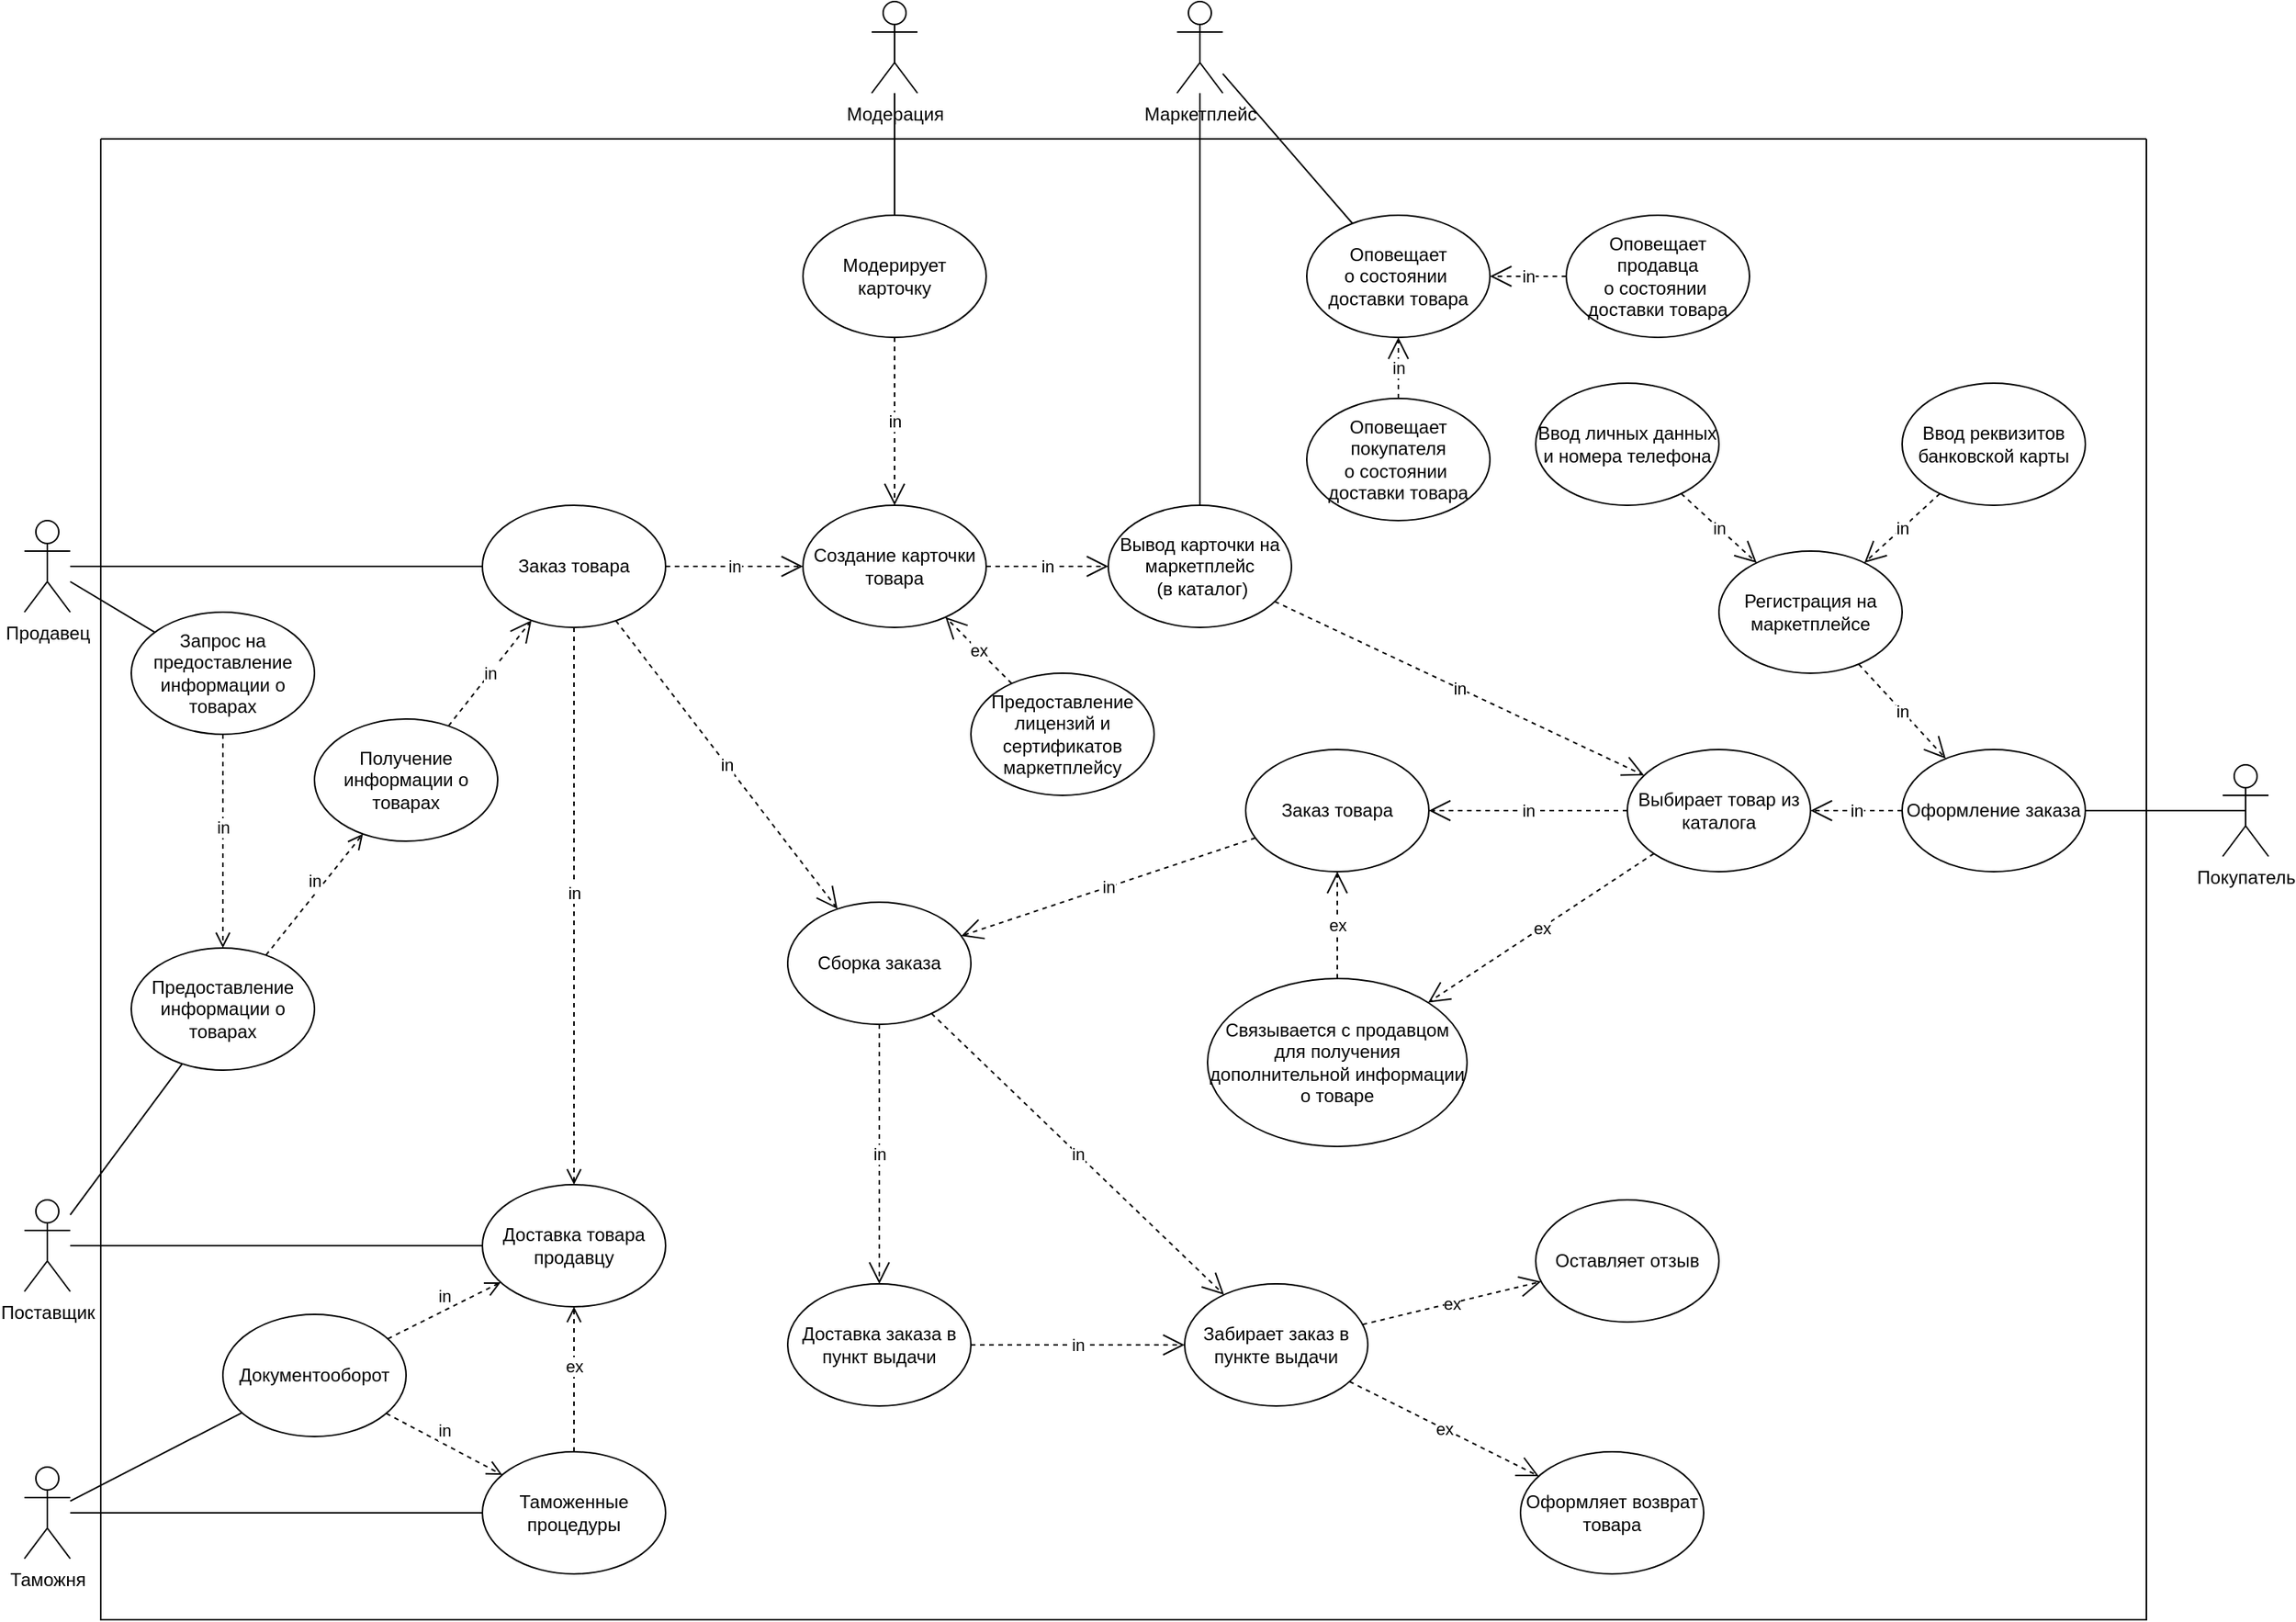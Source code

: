 <mxfile version="20.4.2" type="device"><diagram id="hLEbIV5oO2_Wv0K23rNQ" name="Страница 1"><mxGraphModel dx="1974" dy="1136" grid="1" gridSize="10" guides="1" tooltips="1" connect="1" arrows="1" fold="1" page="1" pageScale="1" pageWidth="827" pageHeight="1169" math="0" shadow="0"><root><mxCell id="0"/><mxCell id="1" parent="0"/><mxCell id="6p67TD3gxnCMmZjEHYFK-3" value="" style="swimlane;startSize=0;" parent="1" vertex="1"><mxGeometry x="140" y="130" width="1340" height="970" as="geometry"/></mxCell><mxCell id="6p67TD3gxnCMmZjEHYFK-8" value="Доставка товара&lt;br&gt;продавцу" style="ellipse;whiteSpace=wrap;html=1;" parent="6p67TD3gxnCMmZjEHYFK-3" vertex="1"><mxGeometry x="250" y="685" width="120" height="80" as="geometry"/></mxCell><mxCell id="6p67TD3gxnCMmZjEHYFK-14" value="Создание карточки товара" style="ellipse;whiteSpace=wrap;html=1;" parent="6p67TD3gxnCMmZjEHYFK-3" vertex="1"><mxGeometry x="460" y="240" width="120" height="80" as="geometry"/></mxCell><mxCell id="6p67TD3gxnCMmZjEHYFK-23" value="Получение информации о товарах" style="ellipse;whiteSpace=wrap;html=1;" parent="6p67TD3gxnCMmZjEHYFK-3" vertex="1"><mxGeometry x="140" y="380" width="120" height="80" as="geometry"/></mxCell><mxCell id="6p67TD3gxnCMmZjEHYFK-24" value="in" style="endArrow=open;endSize=12;dashed=1;html=1;rounded=0;" parent="6p67TD3gxnCMmZjEHYFK-3" source="6p67TD3gxnCMmZjEHYFK-23" target="6p67TD3gxnCMmZjEHYFK-25" edge="1"><mxGeometry width="160" relative="1" as="geometry"><mxPoint x="259.64" y="361.28" as="sourcePoint"/><mxPoint x="261.284" y="315.121" as="targetPoint"/></mxGeometry></mxCell><mxCell id="6p67TD3gxnCMmZjEHYFK-25" value="Заказ товара" style="ellipse;whiteSpace=wrap;html=1;" parent="6p67TD3gxnCMmZjEHYFK-3" vertex="1"><mxGeometry x="250" y="240" width="120" height="80" as="geometry"/></mxCell><mxCell id="6p67TD3gxnCMmZjEHYFK-26" value="in" style="endArrow=open;endSize=12;dashed=1;html=1;rounded=0;" parent="6p67TD3gxnCMmZjEHYFK-3" source="6p67TD3gxnCMmZjEHYFK-25" target="6p67TD3gxnCMmZjEHYFK-14" edge="1"><mxGeometry width="160" relative="1" as="geometry"><mxPoint x="256.693" y="481.579" as="sourcePoint"/><mxPoint x="284" y="420" as="targetPoint"/></mxGeometry></mxCell><mxCell id="6p67TD3gxnCMmZjEHYFK-27" value="Предоставление информации о товарах" style="ellipse;whiteSpace=wrap;html=1;" parent="6p67TD3gxnCMmZjEHYFK-3" vertex="1"><mxGeometry x="20" y="530" width="120" height="80" as="geometry"/></mxCell><mxCell id="6p67TD3gxnCMmZjEHYFK-34" value="Запрос на предоставление информации о товарах" style="ellipse;whiteSpace=wrap;html=1;" parent="6p67TD3gxnCMmZjEHYFK-3" vertex="1"><mxGeometry x="20" y="310" width="120" height="80" as="geometry"/></mxCell><mxCell id="6p67TD3gxnCMmZjEHYFK-35" value="in" style="html=1;verticalAlign=bottom;endArrow=open;dashed=1;endSize=8;rounded=0;" parent="6p67TD3gxnCMmZjEHYFK-3" source="6p67TD3gxnCMmZjEHYFK-34" target="6p67TD3gxnCMmZjEHYFK-27" edge="1"><mxGeometry relative="1" as="geometry"><mxPoint x="191.872" y="551.351" as="sourcePoint"/><mxPoint x="268.164" y="498.672" as="targetPoint"/></mxGeometry></mxCell><mxCell id="6p67TD3gxnCMmZjEHYFK-38" value="in" style="html=1;verticalAlign=bottom;endArrow=open;dashed=1;endSize=8;rounded=0;" parent="6p67TD3gxnCMmZjEHYFK-3" source="6p67TD3gxnCMmZjEHYFK-27" target="6p67TD3gxnCMmZjEHYFK-23" edge="1"><mxGeometry relative="1" as="geometry"><mxPoint x="100" y="470" as="sourcePoint"/><mxPoint x="100" y="550" as="targetPoint"/></mxGeometry></mxCell><mxCell id="6p67TD3gxnCMmZjEHYFK-39" value="in" style="html=1;verticalAlign=bottom;endArrow=open;dashed=1;endSize=8;rounded=0;" parent="6p67TD3gxnCMmZjEHYFK-3" source="6p67TD3gxnCMmZjEHYFK-25" target="6p67TD3gxnCMmZjEHYFK-8" edge="1"><mxGeometry relative="1" as="geometry"><mxPoint x="100" y="470" as="sourcePoint"/><mxPoint x="100" y="550" as="targetPoint"/></mxGeometry></mxCell><mxCell id="u71kRTEPINcLGFkCvOky-4" value="Таможенные процедуры" style="ellipse;whiteSpace=wrap;html=1;" parent="6p67TD3gxnCMmZjEHYFK-3" vertex="1"><mxGeometry x="250" y="860" width="120" height="80" as="geometry"/></mxCell><mxCell id="u71kRTEPINcLGFkCvOky-5" value="ex" style="html=1;verticalAlign=bottom;endArrow=open;dashed=1;endSize=8;rounded=0;" parent="6p67TD3gxnCMmZjEHYFK-3" source="u71kRTEPINcLGFkCvOky-4" target="6p67TD3gxnCMmZjEHYFK-8" edge="1"><mxGeometry relative="1" as="geometry"><mxPoint x="115.972" y="543.942" as="sourcePoint"/><mxPoint x="193.971" y="436.04" as="targetPoint"/></mxGeometry></mxCell><mxCell id="u71kRTEPINcLGFkCvOky-6" value="Документооборот" style="ellipse;whiteSpace=wrap;html=1;" parent="6p67TD3gxnCMmZjEHYFK-3" vertex="1"><mxGeometry x="80" y="770" width="120" height="80" as="geometry"/></mxCell><mxCell id="u71kRTEPINcLGFkCvOky-7" value="in" style="html=1;verticalAlign=bottom;endArrow=open;dashed=1;endSize=8;rounded=0;" parent="6p67TD3gxnCMmZjEHYFK-3" source="u71kRTEPINcLGFkCvOky-6" target="u71kRTEPINcLGFkCvOky-4" edge="1"><mxGeometry relative="1" as="geometry"><mxPoint x="155.154" y="877.585" as="sourcePoint"/><mxPoint x="274.82" y="767.403" as="targetPoint"/></mxGeometry></mxCell><mxCell id="u71kRTEPINcLGFkCvOky-8" value="in" style="html=1;verticalAlign=bottom;endArrow=open;dashed=1;endSize=8;rounded=0;" parent="6p67TD3gxnCMmZjEHYFK-3" source="u71kRTEPINcLGFkCvOky-6" target="6p67TD3gxnCMmZjEHYFK-8" edge="1"><mxGeometry relative="1" as="geometry"><mxPoint x="180" y="910" as="sourcePoint"/><mxPoint x="250" y="910" as="targetPoint"/></mxGeometry></mxCell><mxCell id="u71kRTEPINcLGFkCvOky-16" value="Предоставление лицензий и сертификатов маркетплейсу" style="ellipse;whiteSpace=wrap;html=1;" parent="6p67TD3gxnCMmZjEHYFK-3" vertex="1"><mxGeometry x="570" y="350" width="120" height="80" as="geometry"/></mxCell><mxCell id="u71kRTEPINcLGFkCvOky-17" value="ex" style="endArrow=open;endSize=12;dashed=1;html=1;rounded=0;" parent="6p67TD3gxnCMmZjEHYFK-3" source="u71kRTEPINcLGFkCvOky-16" target="6p67TD3gxnCMmZjEHYFK-14" edge="1"><mxGeometry width="160" relative="1" as="geometry"><mxPoint x="380" y="290" as="sourcePoint"/><mxPoint x="470" y="290" as="targetPoint"/></mxGeometry></mxCell><mxCell id="u71kRTEPINcLGFkCvOky-19" value="Модерирует карточку" style="ellipse;whiteSpace=wrap;html=1;" parent="6p67TD3gxnCMmZjEHYFK-3" vertex="1"><mxGeometry x="460" y="50" width="120" height="80" as="geometry"/></mxCell><mxCell id="u71kRTEPINcLGFkCvOky-21" value="in" style="endArrow=open;endSize=12;dashed=1;html=1;rounded=0;" parent="6p67TD3gxnCMmZjEHYFK-3" source="u71kRTEPINcLGFkCvOky-19" target="6p67TD3gxnCMmZjEHYFK-14" edge="1"><mxGeometry width="160" relative="1" as="geometry"><mxPoint x="380" y="290" as="sourcePoint"/><mxPoint x="470.0" y="290" as="targetPoint"/></mxGeometry></mxCell><mxCell id="u71kRTEPINcLGFkCvOky-22" value="Вывод карточки на маркетплейс&lt;br&gt;&amp;nbsp;(в каталог)" style="ellipse;whiteSpace=wrap;html=1;" parent="6p67TD3gxnCMmZjEHYFK-3" vertex="1"><mxGeometry x="660" y="240" width="120" height="80" as="geometry"/></mxCell><mxCell id="u71kRTEPINcLGFkCvOky-23" value="in" style="endArrow=open;endSize=12;dashed=1;html=1;rounded=0;" parent="6p67TD3gxnCMmZjEHYFK-3" source="6p67TD3gxnCMmZjEHYFK-14" target="u71kRTEPINcLGFkCvOky-22" edge="1"><mxGeometry width="160" relative="1" as="geometry"><mxPoint x="380" y="290" as="sourcePoint"/><mxPoint x="470.0" y="290" as="targetPoint"/></mxGeometry></mxCell><mxCell id="u71kRTEPINcLGFkCvOky-26" value="Оформление заказа" style="ellipse;whiteSpace=wrap;html=1;" parent="6p67TD3gxnCMmZjEHYFK-3" vertex="1"><mxGeometry x="1180" y="400" width="120" height="80" as="geometry"/></mxCell><mxCell id="u71kRTEPINcLGFkCvOky-29" value="in" style="endArrow=open;endSize=12;dashed=1;html=1;rounded=0;" parent="6p67TD3gxnCMmZjEHYFK-3" source="u71kRTEPINcLGFkCvOky-22" target="bcE8TfLM0rr0HXvzmNbm-18" edge="1"><mxGeometry width="160" relative="1" as="geometry"><mxPoint x="380" y="290" as="sourcePoint"/><mxPoint x="777.138" y="373.018" as="targetPoint"/></mxGeometry></mxCell><mxCell id="u71kRTEPINcLGFkCvOky-31" value="Регистрация на маркетплейсе" style="ellipse;whiteSpace=wrap;html=1;" parent="6p67TD3gxnCMmZjEHYFK-3" vertex="1"><mxGeometry x="1060" y="270" width="120" height="80" as="geometry"/></mxCell><mxCell id="u71kRTEPINcLGFkCvOky-32" value="in" style="endArrow=open;endSize=12;dashed=1;html=1;rounded=0;" parent="6p67TD3gxnCMmZjEHYFK-3" source="u71kRTEPINcLGFkCvOky-31" target="u71kRTEPINcLGFkCvOky-26" edge="1"><mxGeometry width="160" relative="1" as="geometry"><mxPoint x="936.201" y="415.521" as="sourcePoint"/><mxPoint x="1013.907" y="459.393" as="targetPoint"/></mxGeometry></mxCell><mxCell id="u71kRTEPINcLGFkCvOky-33" value="Ввод личных данных и номера телефона" style="ellipse;whiteSpace=wrap;html=1;" parent="6p67TD3gxnCMmZjEHYFK-3" vertex="1"><mxGeometry x="940" y="160" width="120" height="80" as="geometry"/></mxCell><mxCell id="u71kRTEPINcLGFkCvOky-34" value="Ввод реквизитов&lt;br&gt;банковской карты" style="ellipse;whiteSpace=wrap;html=1;" parent="6p67TD3gxnCMmZjEHYFK-3" vertex="1"><mxGeometry x="1180" y="160" width="120" height="80" as="geometry"/></mxCell><mxCell id="u71kRTEPINcLGFkCvOky-35" value="in" style="endArrow=open;endSize=12;dashed=1;html=1;rounded=0;" parent="6p67TD3gxnCMmZjEHYFK-3" source="u71kRTEPINcLGFkCvOky-33" target="u71kRTEPINcLGFkCvOky-31" edge="1"><mxGeometry width="160" relative="1" as="geometry"><mxPoint x="1113.802" y="358.515" as="sourcePoint"/><mxPoint x="1076.229" y="446.491" as="targetPoint"/></mxGeometry></mxCell><mxCell id="u71kRTEPINcLGFkCvOky-36" value="in" style="endArrow=open;endSize=12;dashed=1;html=1;rounded=0;" parent="6p67TD3gxnCMmZjEHYFK-3" source="u71kRTEPINcLGFkCvOky-34" target="u71kRTEPINcLGFkCvOky-31" edge="1"><mxGeometry width="160" relative="1" as="geometry"><mxPoint x="1123.802" y="368.515" as="sourcePoint"/><mxPoint x="1086.229" y="456.491" as="targetPoint"/></mxGeometry></mxCell><mxCell id="u71kRTEPINcLGFkCvOky-38" value="Сборка заказа" style="ellipse;whiteSpace=wrap;html=1;" parent="6p67TD3gxnCMmZjEHYFK-3" vertex="1"><mxGeometry x="450" y="500" width="120" height="80" as="geometry"/></mxCell><mxCell id="u71kRTEPINcLGFkCvOky-39" value="in" style="endArrow=open;endSize=12;dashed=1;html=1;rounded=0;" parent="6p67TD3gxnCMmZjEHYFK-3" source="6p67TD3gxnCMmZjEHYFK-25" target="u71kRTEPINcLGFkCvOky-38" edge="1"><mxGeometry width="160" relative="1" as="geometry"><mxPoint x="380" y="290" as="sourcePoint"/><mxPoint x="470.0" y="290" as="targetPoint"/></mxGeometry></mxCell><mxCell id="u71kRTEPINcLGFkCvOky-40" value="in" style="endArrow=open;endSize=12;dashed=1;html=1;rounded=0;" parent="6p67TD3gxnCMmZjEHYFK-3" source="bcE8TfLM0rr0HXvzmNbm-20" target="u71kRTEPINcLGFkCvOky-38" edge="1"><mxGeometry width="160" relative="1" as="geometry"><mxPoint x="755.758" y="437.02" as="sourcePoint"/><mxPoint x="461.015" y="459.977" as="targetPoint"/></mxGeometry></mxCell><mxCell id="u71kRTEPINcLGFkCvOky-41" value="Доставка заказа в пункт выдачи" style="ellipse;whiteSpace=wrap;html=1;" parent="6p67TD3gxnCMmZjEHYFK-3" vertex="1"><mxGeometry x="450" y="750" width="120" height="80" as="geometry"/></mxCell><mxCell id="u71kRTEPINcLGFkCvOky-42" value="in" style="endArrow=open;endSize=12;dashed=1;html=1;rounded=0;" parent="6p67TD3gxnCMmZjEHYFK-3" source="u71kRTEPINcLGFkCvOky-38" target="u71kRTEPINcLGFkCvOky-41" edge="1"><mxGeometry width="160" relative="1" as="geometry"><mxPoint x="810" y="600" as="sourcePoint"/><mxPoint x="610" y="600" as="targetPoint"/></mxGeometry></mxCell><mxCell id="u71kRTEPINcLGFkCvOky-43" value="Забирает заказ в пункте выдачи" style="ellipse;whiteSpace=wrap;html=1;" parent="6p67TD3gxnCMmZjEHYFK-3" vertex="1"><mxGeometry x="710" y="750" width="120" height="80" as="geometry"/></mxCell><mxCell id="u71kRTEPINcLGFkCvOky-44" value="in" style="endArrow=open;endSize=12;dashed=1;html=1;rounded=0;" parent="6p67TD3gxnCMmZjEHYFK-3" source="u71kRTEPINcLGFkCvOky-38" target="u71kRTEPINcLGFkCvOky-43" edge="1"><mxGeometry width="160" relative="1" as="geometry"><mxPoint x="680" y="600" as="sourcePoint"/><mxPoint x="480" y="600" as="targetPoint"/></mxGeometry></mxCell><mxCell id="u71kRTEPINcLGFkCvOky-87" value="in" style="endArrow=open;endSize=12;dashed=1;html=1;rounded=0;" parent="6p67TD3gxnCMmZjEHYFK-3" source="u71kRTEPINcLGFkCvOky-41" target="u71kRTEPINcLGFkCvOky-43" edge="1"><mxGeometry width="160" relative="1" as="geometry"><mxPoint x="870" y="640" as="sourcePoint"/><mxPoint x="870" y="760" as="targetPoint"/></mxGeometry></mxCell><mxCell id="bcE8TfLM0rr0HXvzmNbm-3" value="Оповещает&lt;br&gt;о состоянии&amp;nbsp;&lt;br&gt;доставки товара" style="ellipse;whiteSpace=wrap;html=1;" vertex="1" parent="6p67TD3gxnCMmZjEHYFK-3"><mxGeometry x="790" y="50" width="120" height="80" as="geometry"/></mxCell><mxCell id="bcE8TfLM0rr0HXvzmNbm-5" value="Оповещает&lt;br&gt;продавца&lt;br&gt;о состоянии&amp;nbsp;&lt;br&gt;доставки товара" style="ellipse;whiteSpace=wrap;html=1;" vertex="1" parent="6p67TD3gxnCMmZjEHYFK-3"><mxGeometry x="960" y="50" width="120" height="80" as="geometry"/></mxCell><mxCell id="bcE8TfLM0rr0HXvzmNbm-6" value="Оповещает&lt;br&gt;покупателя&lt;br&gt;о состоянии&amp;nbsp;&lt;br&gt;доставки товара" style="ellipse;whiteSpace=wrap;html=1;" vertex="1" parent="6p67TD3gxnCMmZjEHYFK-3"><mxGeometry x="790" y="170" width="120" height="80" as="geometry"/></mxCell><mxCell id="bcE8TfLM0rr0HXvzmNbm-7" value="in" style="endArrow=open;endSize=12;dashed=1;html=1;rounded=0;" edge="1" parent="6p67TD3gxnCMmZjEHYFK-3" source="bcE8TfLM0rr0HXvzmNbm-6" target="bcE8TfLM0rr0HXvzmNbm-3"><mxGeometry width="160" relative="1" as="geometry"><mxPoint x="590.0" y="290" as="sourcePoint"/><mxPoint x="670" y="290" as="targetPoint"/></mxGeometry></mxCell><mxCell id="bcE8TfLM0rr0HXvzmNbm-8" value="in" style="endArrow=open;endSize=12;dashed=1;html=1;rounded=0;" edge="1" parent="6p67TD3gxnCMmZjEHYFK-3" source="bcE8TfLM0rr0HXvzmNbm-5" target="bcE8TfLM0rr0HXvzmNbm-3"><mxGeometry width="160" relative="1" as="geometry"><mxPoint x="860" y="170.0" as="sourcePoint"/><mxPoint x="860" y="140.0" as="targetPoint"/></mxGeometry></mxCell><mxCell id="bcE8TfLM0rr0HXvzmNbm-9" value="Оставляет отзыв" style="ellipse;whiteSpace=wrap;html=1;" vertex="1" parent="6p67TD3gxnCMmZjEHYFK-3"><mxGeometry x="940" y="695" width="120" height="80" as="geometry"/></mxCell><mxCell id="bcE8TfLM0rr0HXvzmNbm-11" value="ex" style="endArrow=open;endSize=12;dashed=1;html=1;rounded=0;" edge="1" parent="6p67TD3gxnCMmZjEHYFK-3" source="u71kRTEPINcLGFkCvOky-43" target="bcE8TfLM0rr0HXvzmNbm-9"><mxGeometry width="160" relative="1" as="geometry"><mxPoint x="650" y="800" as="sourcePoint"/><mxPoint x="850" y="800" as="targetPoint"/></mxGeometry></mxCell><mxCell id="bcE8TfLM0rr0HXvzmNbm-12" value="Оформляет возврат&lt;br&gt;товара" style="ellipse;whiteSpace=wrap;html=1;" vertex="1" parent="6p67TD3gxnCMmZjEHYFK-3"><mxGeometry x="930" y="860" width="120" height="80" as="geometry"/></mxCell><mxCell id="bcE8TfLM0rr0HXvzmNbm-13" value="ex" style="endArrow=open;endSize=12;dashed=1;html=1;rounded=0;" edge="1" parent="6p67TD3gxnCMmZjEHYFK-3" source="u71kRTEPINcLGFkCvOky-43" target="bcE8TfLM0rr0HXvzmNbm-12"><mxGeometry width="160" relative="1" as="geometry"><mxPoint x="970.0" y="800" as="sourcePoint"/><mxPoint x="1060" y="800" as="targetPoint"/></mxGeometry></mxCell><mxCell id="bcE8TfLM0rr0HXvzmNbm-20" value="Заказ товара" style="ellipse;whiteSpace=wrap;html=1;" vertex="1" parent="6p67TD3gxnCMmZjEHYFK-3"><mxGeometry x="750" y="400" width="120" height="80" as="geometry"/></mxCell><mxCell id="bcE8TfLM0rr0HXvzmNbm-19" value="Связывается с продавцом для получения дополнительной информации о товаре" style="ellipse;whiteSpace=wrap;html=1;" vertex="1" parent="6p67TD3gxnCMmZjEHYFK-3"><mxGeometry x="725" y="550" width="170" height="110" as="geometry"/></mxCell><mxCell id="bcE8TfLM0rr0HXvzmNbm-18" value="Выбирает товар из каталога" style="ellipse;whiteSpace=wrap;html=1;" vertex="1" parent="6p67TD3gxnCMmZjEHYFK-3"><mxGeometry x="1000" y="400" width="120" height="80" as="geometry"/></mxCell><mxCell id="bcE8TfLM0rr0HXvzmNbm-21" value="in" style="endArrow=open;endSize=12;dashed=1;html=1;rounded=0;" edge="1" parent="6p67TD3gxnCMmZjEHYFK-3" source="u71kRTEPINcLGFkCvOky-26" target="bcE8TfLM0rr0HXvzmNbm-18"><mxGeometry width="160" relative="1" as="geometry"><mxPoint x="1154.181" y="356.608" as="sourcePoint"/><mxPoint x="1215.704" y="448.426" as="targetPoint"/></mxGeometry></mxCell><mxCell id="bcE8TfLM0rr0HXvzmNbm-22" value="in" style="endArrow=open;endSize=12;dashed=1;html=1;rounded=0;" edge="1" parent="6p67TD3gxnCMmZjEHYFK-3" source="bcE8TfLM0rr0HXvzmNbm-18" target="bcE8TfLM0rr0HXvzmNbm-20"><mxGeometry width="160" relative="1" as="geometry"><mxPoint x="1164.181" y="366.608" as="sourcePoint"/><mxPoint x="1225.704" y="458.426" as="targetPoint"/></mxGeometry></mxCell><mxCell id="bcE8TfLM0rr0HXvzmNbm-23" value="ex" style="endArrow=open;endSize=12;dashed=1;html=1;rounded=0;" edge="1" parent="6p67TD3gxnCMmZjEHYFK-3" source="bcE8TfLM0rr0HXvzmNbm-18" target="bcE8TfLM0rr0HXvzmNbm-19"><mxGeometry width="160" relative="1" as="geometry"><mxPoint x="1174.181" y="376.608" as="sourcePoint"/><mxPoint x="1235.704" y="468.426" as="targetPoint"/></mxGeometry></mxCell><mxCell id="bcE8TfLM0rr0HXvzmNbm-25" value="ex" style="endArrow=open;endSize=12;dashed=1;html=1;rounded=0;" edge="1" parent="6p67TD3gxnCMmZjEHYFK-3" source="bcE8TfLM0rr0HXvzmNbm-19" target="bcE8TfLM0rr0HXvzmNbm-20"><mxGeometry width="160" relative="1" as="geometry"><mxPoint x="1049.789" y="517.388" as="sourcePoint"/><mxPoint x="1014.018" y="550.067" as="targetPoint"/></mxGeometry></mxCell><mxCell id="6p67TD3gxnCMmZjEHYFK-4" value="Продавец" style="shape=umlActor;verticalLabelPosition=bottom;verticalAlign=top;html=1;outlineConnect=0;" parent="1" vertex="1"><mxGeometry x="90" y="380" width="30" height="60" as="geometry"/></mxCell><mxCell id="6p67TD3gxnCMmZjEHYFK-7" value="Поставщик" style="shape=umlActor;verticalLabelPosition=bottom;verticalAlign=top;html=1;outlineConnect=0;" parent="1" vertex="1"><mxGeometry x="90" y="825" width="30" height="60" as="geometry"/></mxCell><mxCell id="6p67TD3gxnCMmZjEHYFK-22" value="" style="endArrow=none;html=1;rounded=0;entryX=0;entryY=0.5;entryDx=0;entryDy=0;" parent="1" source="6p67TD3gxnCMmZjEHYFK-7" target="6p67TD3gxnCMmZjEHYFK-8" edge="1"><mxGeometry width="50" height="50" relative="1" as="geometry"><mxPoint x="105" y="755" as="sourcePoint"/><mxPoint x="250.0" y="755" as="targetPoint"/></mxGeometry></mxCell><mxCell id="6p67TD3gxnCMmZjEHYFK-12" value="" style="endArrow=none;html=1;rounded=0;" parent="1" source="6p67TD3gxnCMmZjEHYFK-4" target="6p67TD3gxnCMmZjEHYFK-25" edge="1"><mxGeometry width="50" height="50" relative="1" as="geometry"><mxPoint x="700" y="770" as="sourcePoint"/><mxPoint x="750" y="720" as="targetPoint"/></mxGeometry></mxCell><mxCell id="6p67TD3gxnCMmZjEHYFK-33" value="" style="endArrow=none;html=1;rounded=0;" parent="1" source="6p67TD3gxnCMmZjEHYFK-7" target="6p67TD3gxnCMmZjEHYFK-27" edge="1"><mxGeometry width="50" height="50" relative="1" as="geometry"><mxPoint x="130" y="865" as="sourcePoint"/><mxPoint x="230.0" y="865" as="targetPoint"/></mxGeometry></mxCell><mxCell id="6p67TD3gxnCMmZjEHYFK-36" value="" style="endArrow=none;html=1;rounded=0;" parent="1" target="6p67TD3gxnCMmZjEHYFK-34" edge="1"><mxGeometry width="50" height="50" relative="1" as="geometry"><mxPoint x="120" y="420" as="sourcePoint"/><mxPoint x="390" y="420" as="targetPoint"/></mxGeometry></mxCell><mxCell id="u71kRTEPINcLGFkCvOky-1" value="Таможня&lt;br&gt;" style="shape=umlActor;verticalLabelPosition=bottom;verticalAlign=top;html=1;outlineConnect=0;" parent="1" vertex="1"><mxGeometry x="90" y="1000" width="30" height="60" as="geometry"/></mxCell><mxCell id="u71kRTEPINcLGFkCvOky-3" value="" style="endArrow=none;html=1;rounded=0;" parent="1" source="u71kRTEPINcLGFkCvOky-1" target="u71kRTEPINcLGFkCvOky-4" edge="1"><mxGeometry width="50" height="50" relative="1" as="geometry"><mxPoint x="130" y="865.0" as="sourcePoint"/><mxPoint x="390.0" y="865.0" as="targetPoint"/></mxGeometry></mxCell><mxCell id="u71kRTEPINcLGFkCvOky-9" value="" style="endArrow=none;html=1;rounded=0;" parent="1" source="u71kRTEPINcLGFkCvOky-1" target="u71kRTEPINcLGFkCvOky-6" edge="1"><mxGeometry width="50" height="50" relative="1" as="geometry"><mxPoint x="130" y="1040" as="sourcePoint"/><mxPoint x="320" y="1040" as="targetPoint"/></mxGeometry></mxCell><mxCell id="u71kRTEPINcLGFkCvOky-18" value="Модерация" style="shape=umlActor;verticalLabelPosition=bottom;verticalAlign=top;html=1;outlineConnect=0;" parent="1" vertex="1"><mxGeometry x="645" y="40" width="30" height="60" as="geometry"/></mxCell><mxCell id="u71kRTEPINcLGFkCvOky-20" value="" style="endArrow=none;html=1;rounded=0;" parent="1" source="u71kRTEPINcLGFkCvOky-18" target="u71kRTEPINcLGFkCvOky-19" edge="1"><mxGeometry width="50" height="50" relative="1" as="geometry"><mxPoint x="130" y="420" as="sourcePoint"/><mxPoint x="400" y="420" as="targetPoint"/></mxGeometry></mxCell><mxCell id="u71kRTEPINcLGFkCvOky-25" value="Покупатель" style="shape=umlActor;verticalLabelPosition=bottom;verticalAlign=top;html=1;outlineConnect=0;" parent="1" vertex="1"><mxGeometry x="1530" y="540" width="30" height="60" as="geometry"/></mxCell><mxCell id="u71kRTEPINcLGFkCvOky-27" value="" style="endArrow=none;html=1;rounded=0;exitX=0.5;exitY=0.5;exitDx=0;exitDy=0;exitPerimeter=0;" parent="1" source="u71kRTEPINcLGFkCvOky-25" target="u71kRTEPINcLGFkCvOky-26" edge="1"><mxGeometry width="50" height="50" relative="1" as="geometry"><mxPoint x="130" y="865" as="sourcePoint"/><mxPoint x="400" y="865" as="targetPoint"/></mxGeometry></mxCell><mxCell id="bcE8TfLM0rr0HXvzmNbm-1" value="Маркетплейс" style="shape=umlActor;verticalLabelPosition=bottom;verticalAlign=top;html=1;outlineConnect=0;" vertex="1" parent="1"><mxGeometry x="845" y="40" width="30" height="60" as="geometry"/></mxCell><mxCell id="bcE8TfLM0rr0HXvzmNbm-2" value="" style="endArrow=none;html=1;rounded=0;" edge="1" parent="1" source="bcE8TfLM0rr0HXvzmNbm-1" target="u71kRTEPINcLGFkCvOky-22"><mxGeometry width="50" height="50" relative="1" as="geometry"><mxPoint x="670" y="110" as="sourcePoint"/><mxPoint x="670" y="190" as="targetPoint"/></mxGeometry></mxCell><mxCell id="bcE8TfLM0rr0HXvzmNbm-4" value="" style="endArrow=none;html=1;rounded=0;" edge="1" parent="1" source="bcE8TfLM0rr0HXvzmNbm-3" target="bcE8TfLM0rr0HXvzmNbm-1"><mxGeometry width="50" height="50" relative="1" as="geometry"><mxPoint x="820" y="310" as="sourcePoint"/><mxPoint x="870" y="260" as="targetPoint"/></mxGeometry></mxCell></root></mxGraphModel></diagram></mxfile>